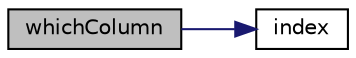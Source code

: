 digraph "whichColumn"
{
  bgcolor="transparent";
  edge [fontname="Helvetica",fontsize="10",labelfontname="Helvetica",labelfontsize="10"];
  node [fontname="Helvetica",fontsize="10",shape=record];
  rankdir="LR";
  Node612 [label="whichColumn",height=0.2,width=0.4,color="black", fillcolor="grey75", style="filled", fontcolor="black"];
  Node612 -> Node613 [color="midnightblue",fontsize="10",style="solid",fontname="Helvetica"];
  Node613 [label="index",height=0.2,width=0.4,color="black",URL="$a22445.html#a5b45e560ea9669af82205fb6711d24b7",tooltip="Return index into m. "];
}
